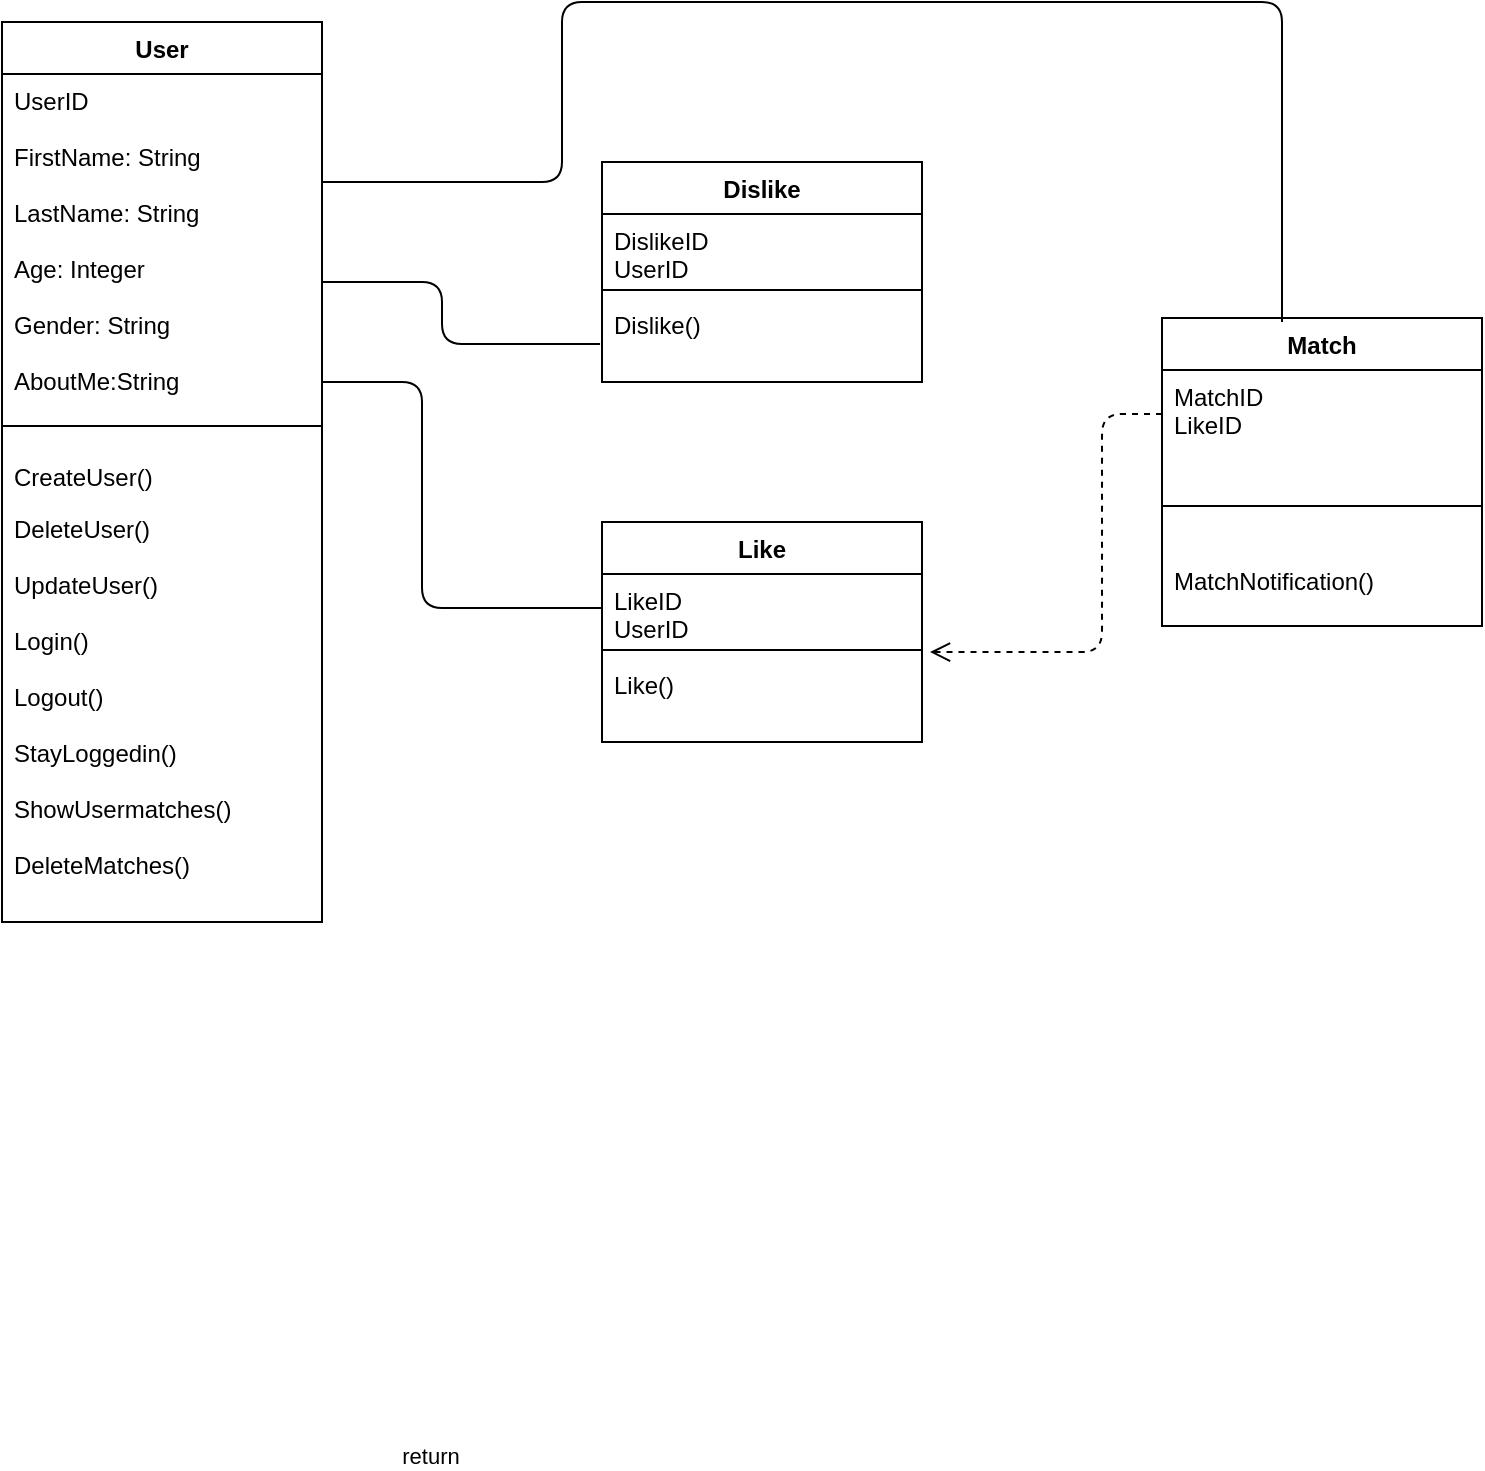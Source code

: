 <mxfile version="13.10.5" type="github"><diagram id="C5RBs43oDa-KdzZeNtuy" name="Page-1"><mxGraphModel dx="1146" dy="614" grid="1" gridSize="10" guides="1" tooltips="1" connect="1" arrows="1" fold="1" page="1" pageScale="1" pageWidth="827" pageHeight="1169" math="0" shadow="0"><root><mxCell id="WIyWlLk6GJQsqaUBKTNV-0"/><mxCell id="WIyWlLk6GJQsqaUBKTNV-1" parent="WIyWlLk6GJQsqaUBKTNV-0"/><mxCell id="zkfFHV4jXpPFQw0GAbJ--17" value="User" style="swimlane;fontStyle=1;align=center;verticalAlign=top;childLayout=stackLayout;horizontal=1;startSize=26;horizontalStack=0;resizeParent=1;resizeLast=0;collapsible=1;marginBottom=0;rounded=0;shadow=0;strokeWidth=1;" parent="WIyWlLk6GJQsqaUBKTNV-1" vertex="1"><mxGeometry x="20" y="70" width="160" height="450" as="geometry"><mxRectangle x="550" y="140" width="160" height="26" as="alternateBounds"/></mxGeometry></mxCell><mxCell id="zkfFHV4jXpPFQw0GAbJ--18" value="UserID&#xa;&#xa;FirstName: String&#xa;&#xa;LastName: String &#xa;&#xa;Age: Integer&#xa;&#xa;Gender: String&#xa;&#xa;AboutMe:String&#xa;&#xa;&#xa;" style="text;align=left;verticalAlign=top;spacingLeft=4;spacingRight=4;overflow=hidden;rotatable=0;points=[[0,0.5],[1,0.5]];portConstraint=eastwest;" parent="zkfFHV4jXpPFQw0GAbJ--17" vertex="1"><mxGeometry y="26" width="160" height="164" as="geometry"/></mxCell><mxCell id="zkfFHV4jXpPFQw0GAbJ--23" value="" style="line;html=1;strokeWidth=1;align=left;verticalAlign=middle;spacingTop=-1;spacingLeft=3;spacingRight=3;rotatable=0;labelPosition=right;points=[];portConstraint=eastwest;" parent="zkfFHV4jXpPFQw0GAbJ--17" vertex="1"><mxGeometry y="190" width="160" height="24" as="geometry"/></mxCell><mxCell id="zkfFHV4jXpPFQw0GAbJ--24" value="CreateUser()" style="text;align=left;verticalAlign=top;spacingLeft=4;spacingRight=4;overflow=hidden;rotatable=0;points=[[0,0.5],[1,0.5]];portConstraint=eastwest;" parent="zkfFHV4jXpPFQw0GAbJ--17" vertex="1"><mxGeometry y="214" width="160" height="26" as="geometry"/></mxCell><mxCell id="zkfFHV4jXpPFQw0GAbJ--25" value="DeleteUser()&#xa;&#xa;UpdateUser()&#xa;&#xa;Login()&#xa;&#xa;Logout()&#xa;&#xa;StayLoggedin()&#xa;&#xa;ShowUsermatches()&#xa;&#xa;DeleteMatches()&#xa;&#xa;" style="text;align=left;verticalAlign=top;spacingLeft=4;spacingRight=4;overflow=hidden;rotatable=0;points=[[0,0.5],[1,0.5]];portConstraint=eastwest;" parent="zkfFHV4jXpPFQw0GAbJ--17" vertex="1"><mxGeometry y="240" width="160" height="210" as="geometry"/></mxCell><mxCell id="xjRRWiyqXVUVUhZ4qDLv-10" value="Like" style="swimlane;fontStyle=1;align=center;verticalAlign=top;childLayout=stackLayout;horizontal=1;startSize=26;horizontalStack=0;resizeParent=1;resizeLast=0;collapsible=1;marginBottom=0;rounded=0;shadow=0;strokeWidth=1;" parent="WIyWlLk6GJQsqaUBKTNV-1" vertex="1"><mxGeometry x="320" y="320" width="160" height="110" as="geometry"><mxRectangle x="550" y="140" width="160" height="26" as="alternateBounds"/></mxGeometry></mxCell><mxCell id="xjRRWiyqXVUVUhZ4qDLv-11" value="LikeID&#xa;UserID" style="text;align=left;verticalAlign=top;spacingLeft=4;spacingRight=4;overflow=hidden;rotatable=0;points=[[0,0.5],[1,0.5]];portConstraint=eastwest;" parent="xjRRWiyqXVUVUhZ4qDLv-10" vertex="1"><mxGeometry y="26" width="160" height="34" as="geometry"/></mxCell><mxCell id="xjRRWiyqXVUVUhZ4qDLv-12" value="" style="line;html=1;strokeWidth=1;align=left;verticalAlign=middle;spacingTop=-1;spacingLeft=3;spacingRight=3;rotatable=0;labelPosition=right;points=[];portConstraint=eastwest;" parent="xjRRWiyqXVUVUhZ4qDLv-10" vertex="1"><mxGeometry y="60" width="160" height="8" as="geometry"/></mxCell><mxCell id="xjRRWiyqXVUVUhZ4qDLv-13" value="Like()" style="text;align=left;verticalAlign=top;spacingLeft=4;spacingRight=4;overflow=hidden;rotatable=0;points=[[0,0.5],[1,0.5]];portConstraint=eastwest;" parent="xjRRWiyqXVUVUhZ4qDLv-10" vertex="1"><mxGeometry y="68" width="160" height="26" as="geometry"/></mxCell><mxCell id="xjRRWiyqXVUVUhZ4qDLv-37" value="Match" style="swimlane;fontStyle=1;align=center;verticalAlign=top;childLayout=stackLayout;horizontal=1;startSize=26;horizontalStack=0;resizeParent=1;resizeLast=0;collapsible=1;marginBottom=0;rounded=0;shadow=0;strokeWidth=1;" parent="WIyWlLk6GJQsqaUBKTNV-1" vertex="1"><mxGeometry x="600" y="218" width="160" height="154" as="geometry"><mxRectangle x="550" y="140" width="160" height="26" as="alternateBounds"/></mxGeometry></mxCell><mxCell id="xjRRWiyqXVUVUhZ4qDLv-38" value="MatchID&#xa;LikeID&#xa;" style="text;align=left;verticalAlign=top;spacingLeft=4;spacingRight=4;overflow=hidden;rotatable=0;points=[[0,0.5],[1,0.5]];portConstraint=eastwest;" parent="xjRRWiyqXVUVUhZ4qDLv-37" vertex="1"><mxGeometry y="26" width="160" height="44" as="geometry"/></mxCell><mxCell id="xjRRWiyqXVUVUhZ4qDLv-39" value="" style="line;html=1;strokeWidth=1;align=left;verticalAlign=middle;spacingTop=-1;spacingLeft=3;spacingRight=3;rotatable=0;labelPosition=right;points=[];portConstraint=eastwest;" parent="xjRRWiyqXVUVUhZ4qDLv-37" vertex="1"><mxGeometry y="70" width="160" height="48" as="geometry"/></mxCell><mxCell id="xjRRWiyqXVUVUhZ4qDLv-40" value="MatchNotification()" style="text;align=left;verticalAlign=top;spacingLeft=4;spacingRight=4;overflow=hidden;rotatable=0;points=[[0,0.5],[1,0.5]];portConstraint=eastwest;" parent="xjRRWiyqXVUVUhZ4qDLv-37" vertex="1"><mxGeometry y="118" width="160" height="26" as="geometry"/></mxCell><mxCell id="xjRRWiyqXVUVUhZ4qDLv-32" value="Dislike" style="swimlane;fontStyle=1;align=center;verticalAlign=top;childLayout=stackLayout;horizontal=1;startSize=26;horizontalStack=0;resizeParent=1;resizeLast=0;collapsible=1;marginBottom=0;rounded=0;shadow=0;strokeWidth=1;" parent="WIyWlLk6GJQsqaUBKTNV-1" vertex="1"><mxGeometry x="320" y="140" width="160" height="110" as="geometry"><mxRectangle x="550" y="140" width="160" height="26" as="alternateBounds"/></mxGeometry></mxCell><mxCell id="xjRRWiyqXVUVUhZ4qDLv-33" value="DislikeID&#xa;UserID" style="text;align=left;verticalAlign=top;spacingLeft=4;spacingRight=4;overflow=hidden;rotatable=0;points=[[0,0.5],[1,0.5]];portConstraint=eastwest;" parent="xjRRWiyqXVUVUhZ4qDLv-32" vertex="1"><mxGeometry y="26" width="160" height="34" as="geometry"/></mxCell><mxCell id="Awzjl51e8iMlwlei5aB1-0" value="" style="line;html=1;strokeWidth=1;align=left;verticalAlign=middle;spacingTop=-1;spacingLeft=3;spacingRight=3;rotatable=0;labelPosition=right;points=[];portConstraint=eastwest;" parent="xjRRWiyqXVUVUhZ4qDLv-32" vertex="1"><mxGeometry y="60" width="160" height="8" as="geometry"/></mxCell><mxCell id="xjRRWiyqXVUVUhZ4qDLv-36" value="Dislike()" style="text;align=left;verticalAlign=top;spacingLeft=4;spacingRight=4;overflow=hidden;rotatable=0;points=[[0,0.5],[1,0.5]];portConstraint=eastwest;" parent="xjRRWiyqXVUVUhZ4qDLv-32" vertex="1"><mxGeometry y="68" width="160" height="26" as="geometry"/></mxCell><mxCell id="Awzjl51e8iMlwlei5aB1-5" style="edgeStyle=none;shape=link;rounded=0;orthogonalLoop=1;jettySize=auto;html=1;exitX=0.75;exitY=0;exitDx=0;exitDy=0;" parent="WIyWlLk6GJQsqaUBKTNV-1" source="xjRRWiyqXVUVUhZ4qDLv-32" target="xjRRWiyqXVUVUhZ4qDLv-32" edge="1"><mxGeometry relative="1" as="geometry"/></mxCell><mxCell id="4rfa-4XVQkFZKiPXMfeK-10" value="" style="endArrow=none;html=1;edgeStyle=orthogonalEdgeStyle;entryX=-0.006;entryY=0.885;entryDx=0;entryDy=0;entryPerimeter=0;" parent="WIyWlLk6GJQsqaUBKTNV-1" target="xjRRWiyqXVUVUhZ4qDLv-36" edge="1"><mxGeometry relative="1" as="geometry"><mxPoint x="180" y="200" as="sourcePoint"/><mxPoint x="310" y="200" as="targetPoint"/><Array as="points"><mxPoint x="240" y="200"/><mxPoint x="240" y="231"/></Array></mxGeometry></mxCell><mxCell id="4rfa-4XVQkFZKiPXMfeK-13" value="" style="endArrow=none;html=1;edgeStyle=orthogonalEdgeStyle;entryX=0;entryY=0.5;entryDx=0;entryDy=0;" parent="WIyWlLk6GJQsqaUBKTNV-1" target="xjRRWiyqXVUVUhZ4qDLv-11" edge="1"><mxGeometry relative="1" as="geometry"><mxPoint x="180" y="250" as="sourcePoint"/><mxPoint x="260" y="380" as="targetPoint"/><Array as="points"><mxPoint x="230" y="250"/><mxPoint x="230" y="363"/></Array></mxGeometry></mxCell><mxCell id="4rfa-4XVQkFZKiPXMfeK-18" value="return" style="html=1;verticalAlign=bottom;endArrow=open;dashed=1;endSize=8;exitX=0;exitY=0.5;exitDx=0;exitDy=0;entryX=1.025;entryY=-0.115;entryDx=0;entryDy=0;entryPerimeter=0;" parent="WIyWlLk6GJQsqaUBKTNV-1" source="xjRRWiyqXVUVUhZ4qDLv-38" target="xjRRWiyqXVUVUhZ4qDLv-13" edge="1"><mxGeometry x="1" y="316" relative="1" as="geometry"><mxPoint x="590" y="360" as="sourcePoint"/><mxPoint x="510" y="360" as="targetPoint"/><Array as="points"><mxPoint x="570" y="266"/><mxPoint x="570" y="385"/></Array><mxPoint x="-250" y="95" as="offset"/></mxGeometry></mxCell><mxCell id="4rfa-4XVQkFZKiPXMfeK-20" value="" style="endArrow=none;html=1;edgeStyle=orthogonalEdgeStyle;" parent="WIyWlLk6GJQsqaUBKTNV-1" edge="1"><mxGeometry relative="1" as="geometry"><mxPoint x="180" y="150" as="sourcePoint"/><mxPoint x="660" y="220" as="targetPoint"/><Array as="points"><mxPoint x="300" y="150"/><mxPoint x="300" y="60"/><mxPoint x="660" y="60"/></Array></mxGeometry></mxCell></root></mxGraphModel></diagram></mxfile>